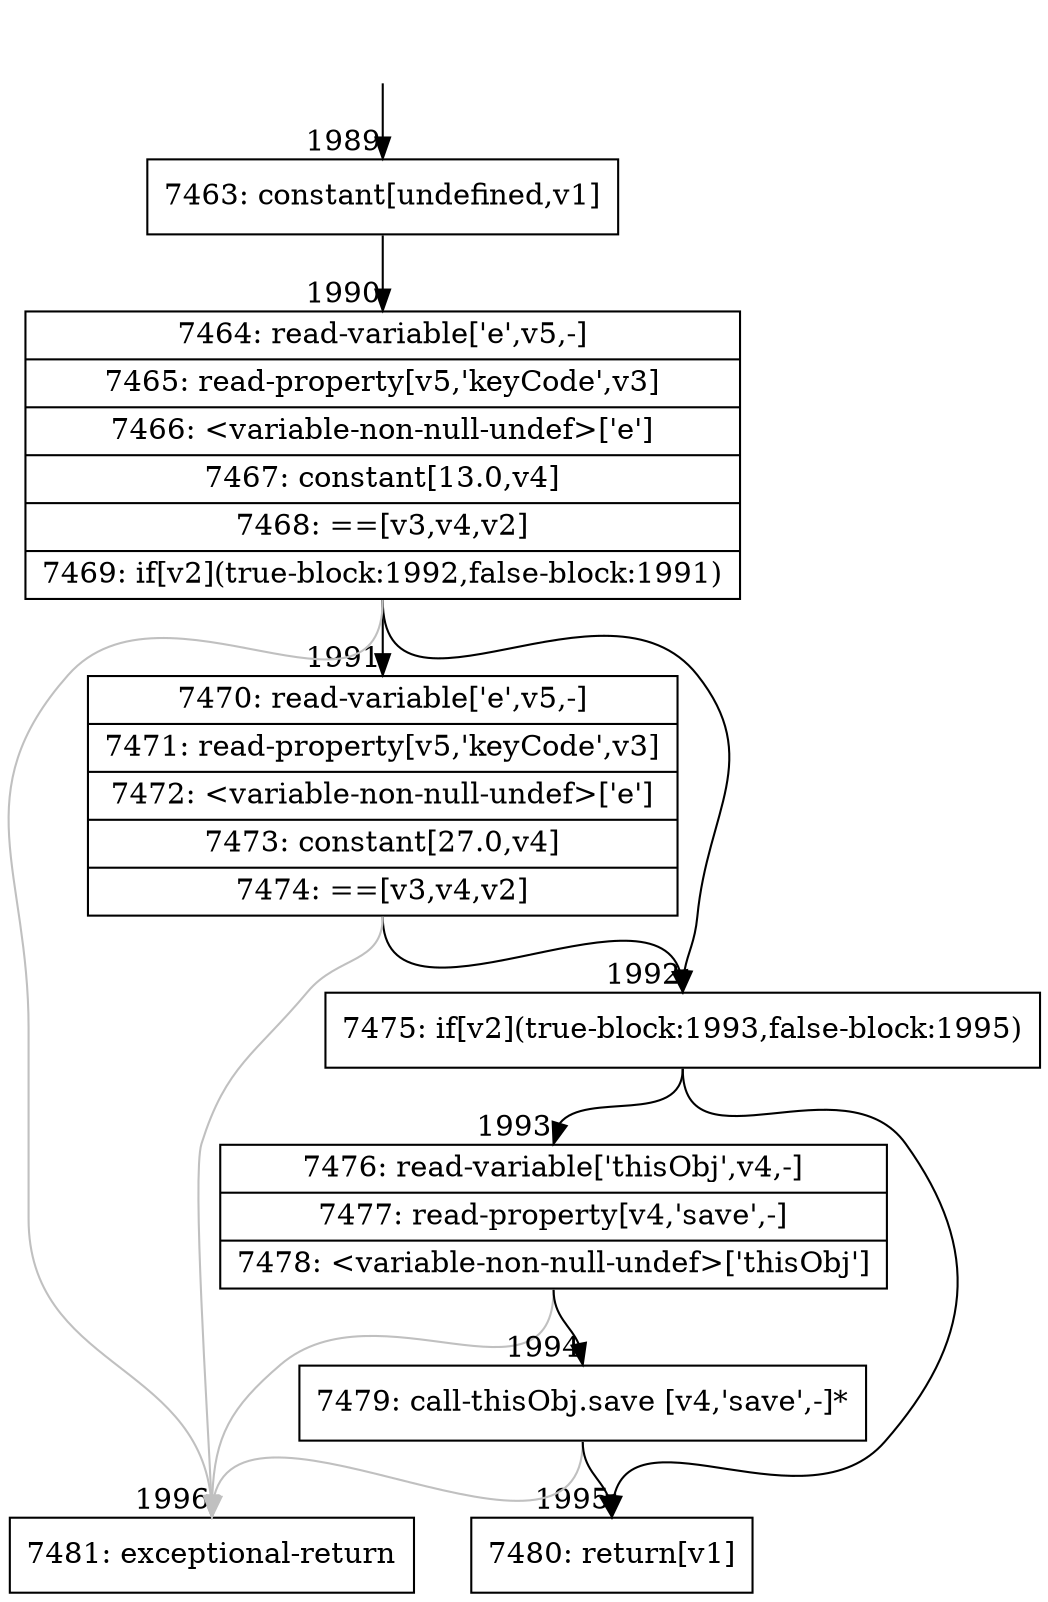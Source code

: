 digraph {
rankdir="TD"
BB_entry115[shape=none,label=""];
BB_entry115 -> BB1989 [tailport=s, headport=n, headlabel="    1989"]
BB1989 [shape=record label="{7463: constant[undefined,v1]}" ] 
BB1989 -> BB1990 [tailport=s, headport=n, headlabel="      1990"]
BB1990 [shape=record label="{7464: read-variable['e',v5,-]|7465: read-property[v5,'keyCode',v3]|7466: \<variable-non-null-undef\>['e']|7467: constant[13.0,v4]|7468: ==[v3,v4,v2]|7469: if[v2](true-block:1992,false-block:1991)}" ] 
BB1990 -> BB1992 [tailport=s, headport=n, headlabel="      1992"]
BB1990 -> BB1991 [tailport=s, headport=n, headlabel="      1991"]
BB1990 -> BB1996 [tailport=s, headport=n, color=gray, headlabel="      1996"]
BB1991 [shape=record label="{7470: read-variable['e',v5,-]|7471: read-property[v5,'keyCode',v3]|7472: \<variable-non-null-undef\>['e']|7473: constant[27.0,v4]|7474: ==[v3,v4,v2]}" ] 
BB1991 -> BB1992 [tailport=s, headport=n]
BB1991 -> BB1996 [tailport=s, headport=n, color=gray]
BB1992 [shape=record label="{7475: if[v2](true-block:1993,false-block:1995)}" ] 
BB1992 -> BB1993 [tailport=s, headport=n, headlabel="      1993"]
BB1992 -> BB1995 [tailport=s, headport=n, headlabel="      1995"]
BB1993 [shape=record label="{7476: read-variable['thisObj',v4,-]|7477: read-property[v4,'save',-]|7478: \<variable-non-null-undef\>['thisObj']}" ] 
BB1993 -> BB1994 [tailport=s, headport=n, headlabel="      1994"]
BB1993 -> BB1996 [tailport=s, headport=n, color=gray]
BB1994 [shape=record label="{7479: call-thisObj.save [v4,'save',-]*}" ] 
BB1994 -> BB1995 [tailport=s, headport=n]
BB1994 -> BB1996 [tailport=s, headport=n, color=gray]
BB1995 [shape=record label="{7480: return[v1]}" ] 
BB1996 [shape=record label="{7481: exceptional-return}" ] 
//#$~ 1476
}
